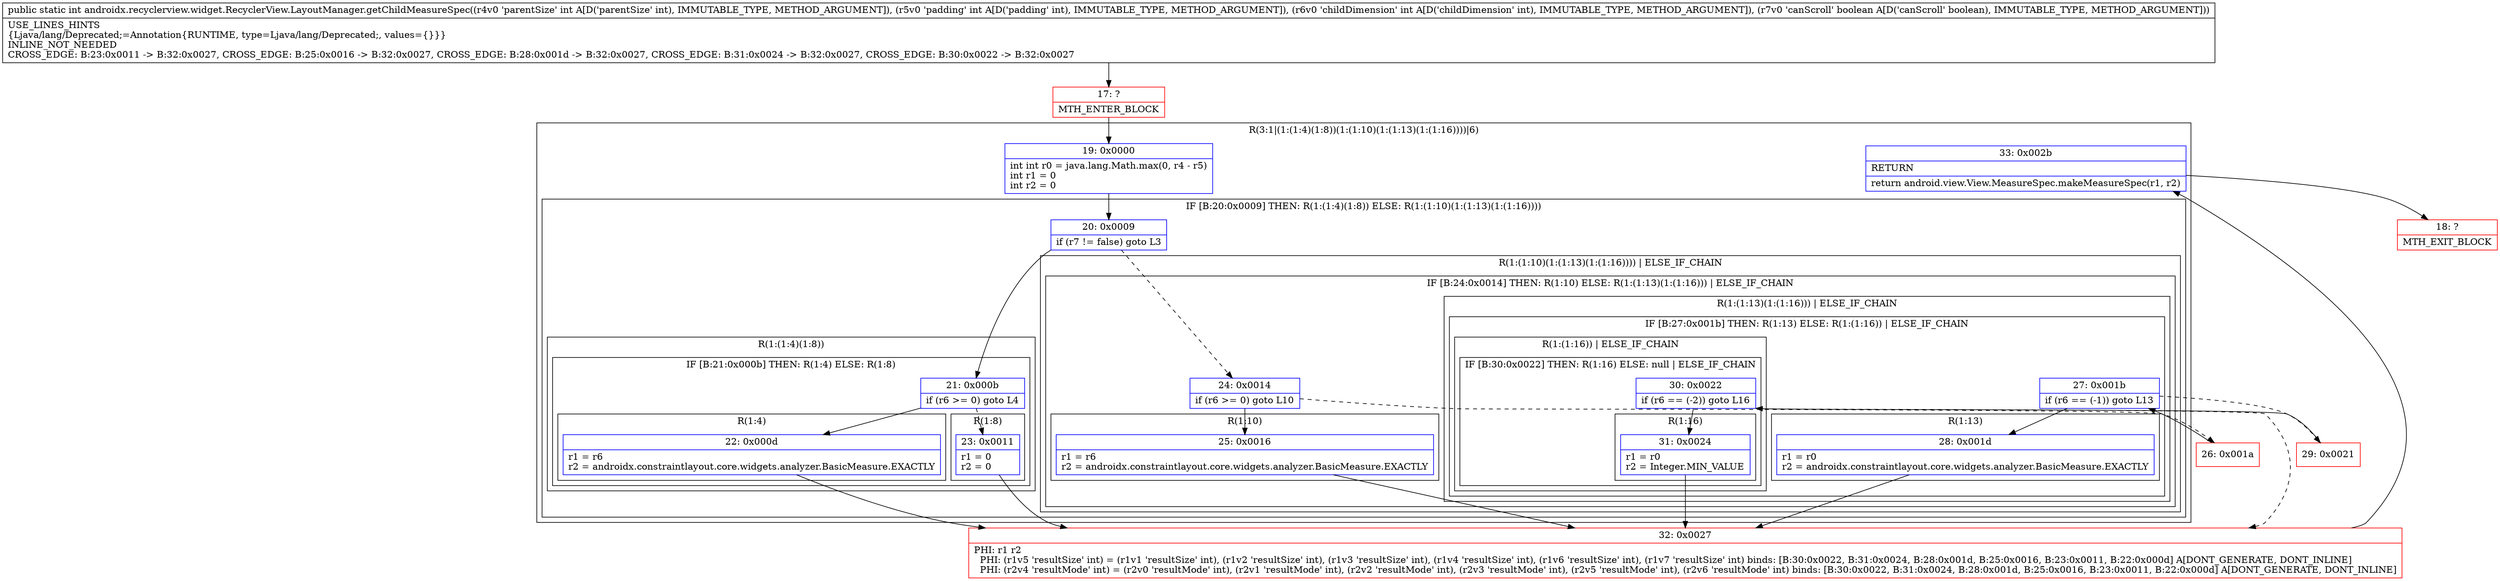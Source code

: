 digraph "CFG forandroidx.recyclerview.widget.RecyclerView.LayoutManager.getChildMeasureSpec(IIIZ)I" {
subgraph cluster_Region_1309876799 {
label = "R(3:1|(1:(1:4)(1:8))(1:(1:10)(1:(1:13)(1:(1:16))))|6)";
node [shape=record,color=blue];
Node_19 [shape=record,label="{19\:\ 0x0000|int int r0 = java.lang.Math.max(0, r4 \- r5)\lint r1 = 0\lint r2 = 0\l}"];
subgraph cluster_IfRegion_106254668 {
label = "IF [B:20:0x0009] THEN: R(1:(1:4)(1:8)) ELSE: R(1:(1:10)(1:(1:13)(1:(1:16))))";
node [shape=record,color=blue];
Node_20 [shape=record,label="{20\:\ 0x0009|if (r7 != false) goto L3\l}"];
subgraph cluster_Region_89628192 {
label = "R(1:(1:4)(1:8))";
node [shape=record,color=blue];
subgraph cluster_IfRegion_1141211951 {
label = "IF [B:21:0x000b] THEN: R(1:4) ELSE: R(1:8)";
node [shape=record,color=blue];
Node_21 [shape=record,label="{21\:\ 0x000b|if (r6 \>= 0) goto L4\l}"];
subgraph cluster_Region_1639799444 {
label = "R(1:4)";
node [shape=record,color=blue];
Node_22 [shape=record,label="{22\:\ 0x000d|r1 = r6\lr2 = androidx.constraintlayout.core.widgets.analyzer.BasicMeasure.EXACTLY\l}"];
}
subgraph cluster_Region_1257740137 {
label = "R(1:8)";
node [shape=record,color=blue];
Node_23 [shape=record,label="{23\:\ 0x0011|r1 = 0\lr2 = 0\l}"];
}
}
}
subgraph cluster_Region_955204243 {
label = "R(1:(1:10)(1:(1:13)(1:(1:16)))) | ELSE_IF_CHAIN\l";
node [shape=record,color=blue];
subgraph cluster_IfRegion_345811955 {
label = "IF [B:24:0x0014] THEN: R(1:10) ELSE: R(1:(1:13)(1:(1:16))) | ELSE_IF_CHAIN\l";
node [shape=record,color=blue];
Node_24 [shape=record,label="{24\:\ 0x0014|if (r6 \>= 0) goto L10\l}"];
subgraph cluster_Region_488791080 {
label = "R(1:10)";
node [shape=record,color=blue];
Node_25 [shape=record,label="{25\:\ 0x0016|r1 = r6\lr2 = androidx.constraintlayout.core.widgets.analyzer.BasicMeasure.EXACTLY\l}"];
}
subgraph cluster_Region_763593182 {
label = "R(1:(1:13)(1:(1:16))) | ELSE_IF_CHAIN\l";
node [shape=record,color=blue];
subgraph cluster_IfRegion_1173840826 {
label = "IF [B:27:0x001b] THEN: R(1:13) ELSE: R(1:(1:16)) | ELSE_IF_CHAIN\l";
node [shape=record,color=blue];
Node_27 [shape=record,label="{27\:\ 0x001b|if (r6 == (\-1)) goto L13\l}"];
subgraph cluster_Region_1129125254 {
label = "R(1:13)";
node [shape=record,color=blue];
Node_28 [shape=record,label="{28\:\ 0x001d|r1 = r0\lr2 = androidx.constraintlayout.core.widgets.analyzer.BasicMeasure.EXACTLY\l}"];
}
subgraph cluster_Region_122571341 {
label = "R(1:(1:16)) | ELSE_IF_CHAIN\l";
node [shape=record,color=blue];
subgraph cluster_IfRegion_1996274276 {
label = "IF [B:30:0x0022] THEN: R(1:16) ELSE: null | ELSE_IF_CHAIN\l";
node [shape=record,color=blue];
Node_30 [shape=record,label="{30\:\ 0x0022|if (r6 == (\-2)) goto L16\l}"];
subgraph cluster_Region_405015734 {
label = "R(1:16)";
node [shape=record,color=blue];
Node_31 [shape=record,label="{31\:\ 0x0024|r1 = r0\lr2 = Integer.MIN_VALUE\l}"];
}
}
}
}
}
}
}
}
Node_33 [shape=record,label="{33\:\ 0x002b|RETURN\l|return android.view.View.MeasureSpec.makeMeasureSpec(r1, r2)\l}"];
}
Node_17 [shape=record,color=red,label="{17\:\ ?|MTH_ENTER_BLOCK\l}"];
Node_32 [shape=record,color=red,label="{32\:\ 0x0027|PHI: r1 r2 \l  PHI: (r1v5 'resultSize' int) = (r1v1 'resultSize' int), (r1v2 'resultSize' int), (r1v3 'resultSize' int), (r1v4 'resultSize' int), (r1v6 'resultSize' int), (r1v7 'resultSize' int) binds: [B:30:0x0022, B:31:0x0024, B:28:0x001d, B:25:0x0016, B:23:0x0011, B:22:0x000d] A[DONT_GENERATE, DONT_INLINE]\l  PHI: (r2v4 'resultMode' int) = (r2v0 'resultMode' int), (r2v1 'resultMode' int), (r2v2 'resultMode' int), (r2v3 'resultMode' int), (r2v5 'resultMode' int), (r2v6 'resultMode' int) binds: [B:30:0x0022, B:31:0x0024, B:28:0x001d, B:25:0x0016, B:23:0x0011, B:22:0x000d] A[DONT_GENERATE, DONT_INLINE]\l}"];
Node_18 [shape=record,color=red,label="{18\:\ ?|MTH_EXIT_BLOCK\l}"];
Node_26 [shape=record,color=red,label="{26\:\ 0x001a}"];
Node_29 [shape=record,color=red,label="{29\:\ 0x0021}"];
MethodNode[shape=record,label="{public static int androidx.recyclerview.widget.RecyclerView.LayoutManager.getChildMeasureSpec((r4v0 'parentSize' int A[D('parentSize' int), IMMUTABLE_TYPE, METHOD_ARGUMENT]), (r5v0 'padding' int A[D('padding' int), IMMUTABLE_TYPE, METHOD_ARGUMENT]), (r6v0 'childDimension' int A[D('childDimension' int), IMMUTABLE_TYPE, METHOD_ARGUMENT]), (r7v0 'canScroll' boolean A[D('canScroll' boolean), IMMUTABLE_TYPE, METHOD_ARGUMENT]))  | USE_LINES_HINTS\l\{Ljava\/lang\/Deprecated;=Annotation\{RUNTIME, type=Ljava\/lang\/Deprecated;, values=\{\}\}\}\lINLINE_NOT_NEEDED\lCROSS_EDGE: B:23:0x0011 \-\> B:32:0x0027, CROSS_EDGE: B:25:0x0016 \-\> B:32:0x0027, CROSS_EDGE: B:28:0x001d \-\> B:32:0x0027, CROSS_EDGE: B:31:0x0024 \-\> B:32:0x0027, CROSS_EDGE: B:30:0x0022 \-\> B:32:0x0027\l}"];
MethodNode -> Node_17;Node_19 -> Node_20;
Node_20 -> Node_21;
Node_20 -> Node_24[style=dashed];
Node_21 -> Node_22;
Node_21 -> Node_23[style=dashed];
Node_22 -> Node_32;
Node_23 -> Node_32;
Node_24 -> Node_25;
Node_24 -> Node_26[style=dashed];
Node_25 -> Node_32;
Node_27 -> Node_28;
Node_27 -> Node_29[style=dashed];
Node_28 -> Node_32;
Node_30 -> Node_31;
Node_30 -> Node_32[style=dashed];
Node_31 -> Node_32;
Node_33 -> Node_18;
Node_17 -> Node_19;
Node_32 -> Node_33;
Node_26 -> Node_27;
Node_29 -> Node_30;
}

